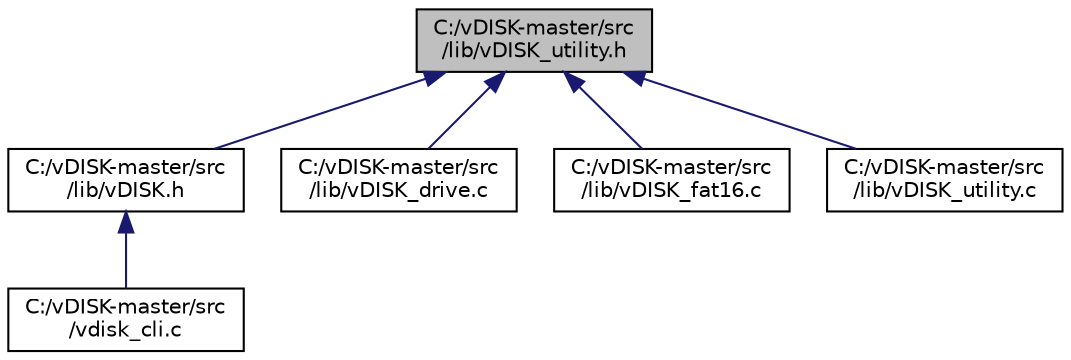 digraph "C:/vDISK-master/src/lib/vDISK_utility.h"
{
 // LATEX_PDF_SIZE
  edge [fontname="Helvetica",fontsize="10",labelfontname="Helvetica",labelfontsize="10"];
  node [fontname="Helvetica",fontsize="10",shape=record];
  Node1 [label="C:/vDISK-master/src\l/lib/vDISK_utility.h",height=0.2,width=0.4,color="black", fillcolor="grey75", style="filled", fontcolor="black",tooltip=" "];
  Node1 -> Node2 [dir="back",color="midnightblue",fontsize="10",style="solid",fontname="Helvetica"];
  Node2 [label="C:/vDISK-master/src\l/lib/vDISK.h",height=0.2,width=0.4,color="black", fillcolor="white", style="filled",URL="$v_d_i_s_k_8h.html",tooltip=" "];
  Node2 -> Node3 [dir="back",color="midnightblue",fontsize="10",style="solid",fontname="Helvetica"];
  Node3 [label="C:/vDISK-master/src\l/vdisk_cli.c",height=0.2,width=0.4,color="black", fillcolor="white", style="filled",URL="$vdisk__cli_8c.html",tooltip=" "];
  Node1 -> Node4 [dir="back",color="midnightblue",fontsize="10",style="solid",fontname="Helvetica"];
  Node4 [label="C:/vDISK-master/src\l/lib/vDISK_drive.c",height=0.2,width=0.4,color="black", fillcolor="white", style="filled",URL="$v_d_i_s_k__drive_8c.html",tooltip=" "];
  Node1 -> Node5 [dir="back",color="midnightblue",fontsize="10",style="solid",fontname="Helvetica"];
  Node5 [label="C:/vDISK-master/src\l/lib/vDISK_fat16.c",height=0.2,width=0.4,color="black", fillcolor="white", style="filled",URL="$v_d_i_s_k__fat16_8c.html",tooltip=" "];
  Node1 -> Node6 [dir="back",color="midnightblue",fontsize="10",style="solid",fontname="Helvetica"];
  Node6 [label="C:/vDISK-master/src\l/lib/vDISK_utility.c",height=0.2,width=0.4,color="black", fillcolor="white", style="filled",URL="$v_d_i_s_k__utility_8c.html",tooltip=" "];
}
